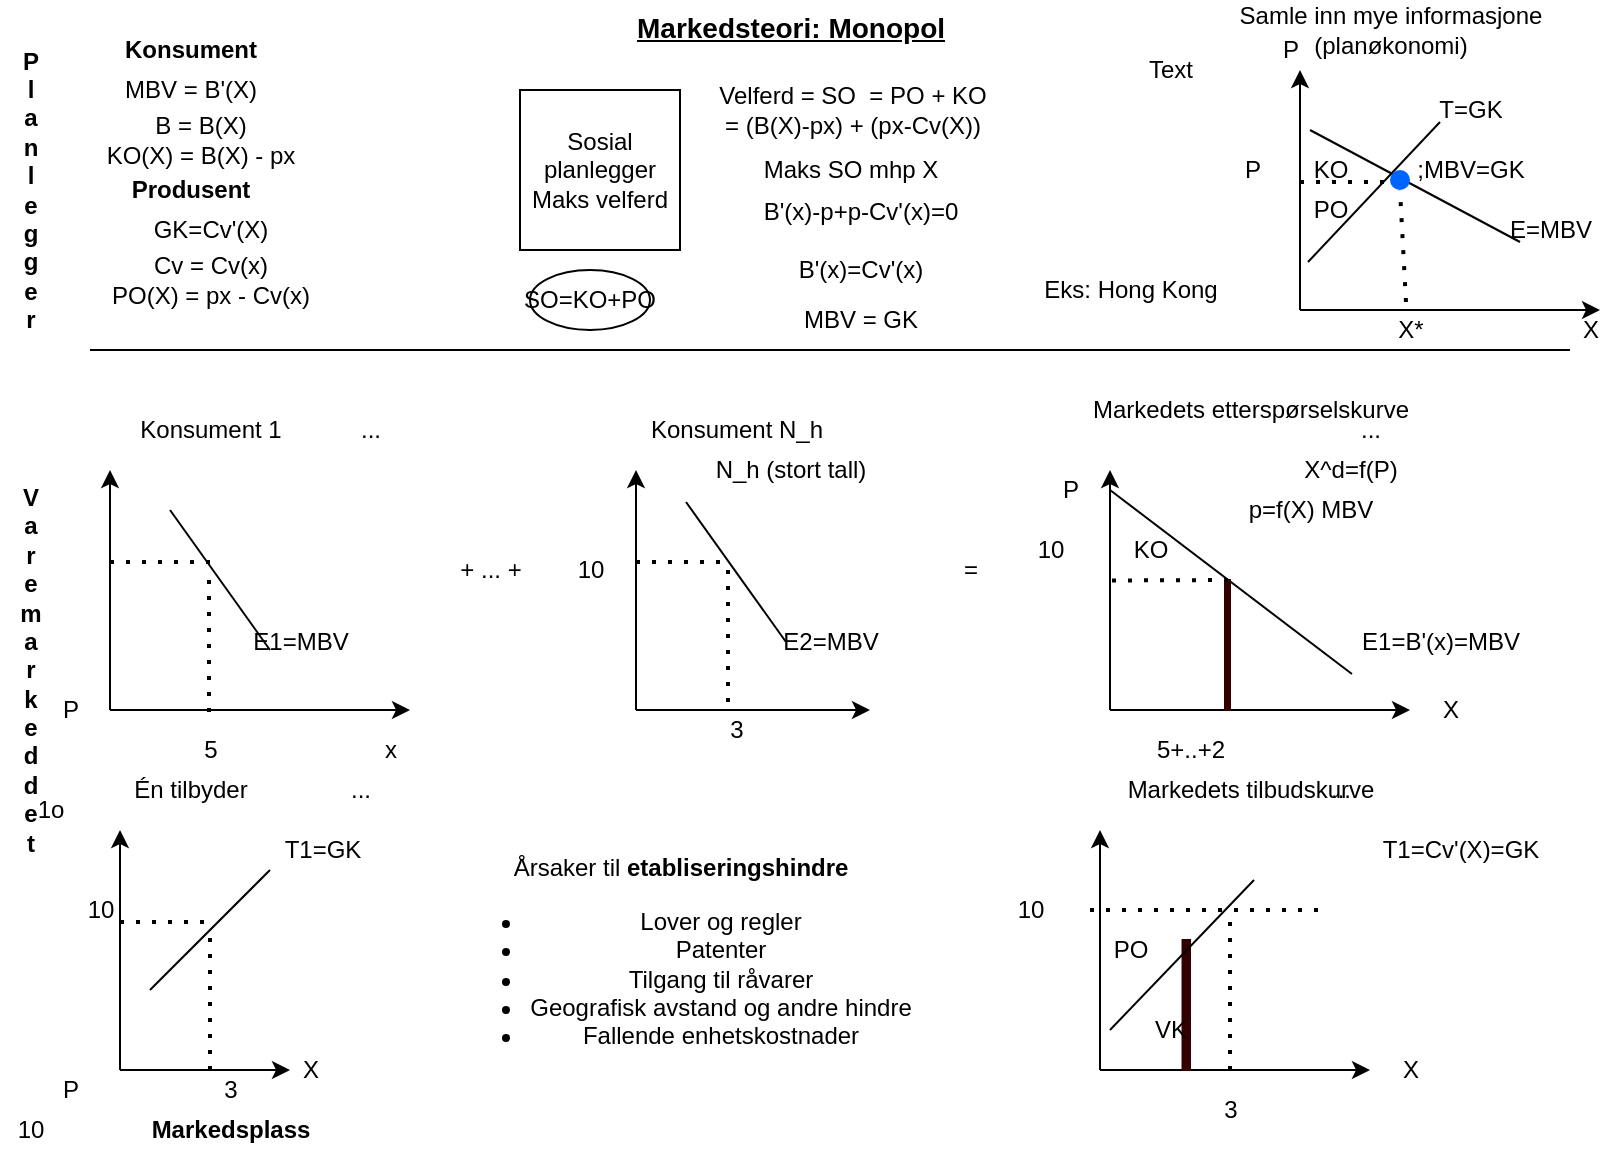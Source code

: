<mxfile version="13.9.9" type="device"><diagram id="UaC9sKYSoofSCSLUNyeq" name="Page-1"><mxGraphModel dx="1660" dy="859" grid="1" gridSize="10" guides="1" tooltips="0" connect="1" arrows="1" fold="1" page="1" pageScale="1" pageWidth="827" pageHeight="1169" math="0" shadow="0"><root><mxCell id="0"/><mxCell id="1" parent="0"/><mxCell id="4jfofntSCWjQ7qzGi0_p-9" value="Konsument 1" style="text;html=1;align=center;verticalAlign=middle;resizable=0;points=[];autosize=1;" parent="1" vertex="1"><mxGeometry x="75" y="210" width="90" height="20" as="geometry"/></mxCell><mxCell id="4jfofntSCWjQ7qzGi0_p-19" value="" style="endArrow=classic;html=1;" parent="1" edge="1"><mxGeometry width="50" height="50" relative="1" as="geometry"><mxPoint x="70" y="360" as="sourcePoint"/><mxPoint x="70" y="240" as="targetPoint"/></mxGeometry></mxCell><mxCell id="4jfofntSCWjQ7qzGi0_p-20" value="" style="endArrow=classic;html=1;" parent="1" edge="1"><mxGeometry width="50" height="50" relative="1" as="geometry"><mxPoint x="70" y="360" as="sourcePoint"/><mxPoint x="220" y="360" as="targetPoint"/></mxGeometry></mxCell><mxCell id="4jfofntSCWjQ7qzGi0_p-22" value="" style="endArrow=none;html=1;" parent="1" edge="1"><mxGeometry width="50" height="50" relative="1" as="geometry"><mxPoint x="100" y="260" as="sourcePoint"/><mxPoint x="150" y="330" as="targetPoint"/></mxGeometry></mxCell><mxCell id="4jfofntSCWjQ7qzGi0_p-24" value="E1=MBV" style="text;html=1;align=center;verticalAlign=middle;resizable=0;points=[];autosize=1;" parent="1" vertex="1"><mxGeometry x="135" y="316" width="60" height="20" as="geometry"/></mxCell><mxCell id="4jfofntSCWjQ7qzGi0_p-25" value="" style="endArrow=none;dashed=1;html=1;dashPattern=1 3;strokeWidth=2;" parent="1" edge="1"><mxGeometry width="50" height="50" relative="1" as="geometry"><mxPoint x="119.5" y="361" as="sourcePoint"/><mxPoint x="119.5" y="291" as="targetPoint"/></mxGeometry></mxCell><mxCell id="4jfofntSCWjQ7qzGi0_p-26" value="" style="endArrow=none;dashed=1;html=1;dashPattern=1 3;strokeWidth=2;" parent="1" edge="1"><mxGeometry width="50" height="50" relative="1" as="geometry"><mxPoint x="70" y="286" as="sourcePoint"/><mxPoint x="120" y="286" as="targetPoint"/></mxGeometry></mxCell><mxCell id="4jfofntSCWjQ7qzGi0_p-68" value="Konsument N_h" style="text;html=1;align=center;verticalAlign=middle;resizable=0;points=[];autosize=1;" parent="1" vertex="1"><mxGeometry x="333" y="210" width="100" height="20" as="geometry"/></mxCell><mxCell id="4jfofntSCWjQ7qzGi0_p-69" value="" style="endArrow=classic;html=1;" parent="1" edge="1"><mxGeometry width="50" height="50" relative="1" as="geometry"><mxPoint x="333" y="360" as="sourcePoint"/><mxPoint x="333" y="240" as="targetPoint"/></mxGeometry></mxCell><mxCell id="4jfofntSCWjQ7qzGi0_p-70" value="" style="endArrow=classic;html=1;" parent="1" edge="1"><mxGeometry width="50" height="50" relative="1" as="geometry"><mxPoint x="333" y="360" as="sourcePoint"/><mxPoint x="450" y="360" as="targetPoint"/></mxGeometry></mxCell><mxCell id="4jfofntSCWjQ7qzGi0_p-71" value="" style="endArrow=none;html=1;" parent="1" edge="1"><mxGeometry width="50" height="50" relative="1" as="geometry"><mxPoint x="358" y="256" as="sourcePoint"/><mxPoint x="408" y="326" as="targetPoint"/></mxGeometry></mxCell><mxCell id="4jfofntSCWjQ7qzGi0_p-72" value="E2=MBV" style="text;html=1;align=center;verticalAlign=middle;resizable=0;points=[];autosize=1;" parent="1" vertex="1"><mxGeometry x="400" y="316" width="60" height="20" as="geometry"/></mxCell><mxCell id="4jfofntSCWjQ7qzGi0_p-73" value="" style="endArrow=none;dashed=1;html=1;dashPattern=1 3;strokeWidth=2;" parent="1" edge="1"><mxGeometry width="50" height="50" relative="1" as="geometry"><mxPoint x="379" y="356" as="sourcePoint"/><mxPoint x="379" y="286" as="targetPoint"/></mxGeometry></mxCell><mxCell id="4jfofntSCWjQ7qzGi0_p-74" value="" style="endArrow=none;dashed=1;html=1;dashPattern=1 3;strokeWidth=2;" parent="1" edge="1"><mxGeometry width="50" height="50" relative="1" as="geometry"><mxPoint x="333" y="286" as="sourcePoint"/><mxPoint x="380" y="286" as="targetPoint"/></mxGeometry></mxCell><mxCell id="4jfofntSCWjQ7qzGi0_p-75" value="" style="endArrow=classic;html=1;" parent="1" edge="1"><mxGeometry width="50" height="50" relative="1" as="geometry"><mxPoint x="75" y="540" as="sourcePoint"/><mxPoint x="75" y="420" as="targetPoint"/></mxGeometry></mxCell><mxCell id="4jfofntSCWjQ7qzGi0_p-76" value="" style="endArrow=classic;html=1;" parent="1" edge="1"><mxGeometry width="50" height="50" relative="1" as="geometry"><mxPoint x="75" y="540" as="sourcePoint"/><mxPoint x="160" y="540" as="targetPoint"/></mxGeometry></mxCell><mxCell id="4jfofntSCWjQ7qzGi0_p-77" value="" style="endArrow=none;html=1;" parent="1" edge="1"><mxGeometry width="50" height="50" relative="1" as="geometry"><mxPoint x="90" y="500" as="sourcePoint"/><mxPoint x="150" y="440" as="targetPoint"/></mxGeometry></mxCell><mxCell id="4jfofntSCWjQ7qzGi0_p-79" value="T1=GK" style="text;html=1;align=center;verticalAlign=middle;resizable=0;points=[];autosize=1;" parent="1" vertex="1"><mxGeometry x="151" y="420" width="50" height="20" as="geometry"/></mxCell><mxCell id="4jfofntSCWjQ7qzGi0_p-82" value="" style="endArrow=none;dashed=1;html=1;dashPattern=1 3;strokeWidth=2;" parent="1" edge="1"><mxGeometry width="50" height="50" relative="1" as="geometry"><mxPoint x="75" y="466" as="sourcePoint"/><mxPoint x="120" y="466" as="targetPoint"/></mxGeometry></mxCell><mxCell id="4jfofntSCWjQ7qzGi0_p-103" value="Én tilbyder" style="text;html=1;align=center;verticalAlign=middle;resizable=0;points=[];autosize=1;" parent="1" vertex="1"><mxGeometry x="75" y="390" width="70" height="20" as="geometry"/></mxCell><mxCell id="4jfofntSCWjQ7qzGi0_p-105" value="" style="endArrow=none;dashed=1;html=1;dashPattern=1 3;strokeWidth=2;" parent="1" edge="1"><mxGeometry width="50" height="50" relative="1" as="geometry"><mxPoint x="120" y="540" as="sourcePoint"/><mxPoint x="120" y="470" as="targetPoint"/></mxGeometry></mxCell><mxCell id="RfmI9KxuQx1JF9uNucxi-1" value="P" style="text;html=1;align=center;verticalAlign=middle;resizable=0;points=[];autosize=1;" parent="1" vertex="1"><mxGeometry x="40" y="350" width="20" height="20" as="geometry"/></mxCell><mxCell id="RfmI9KxuQx1JF9uNucxi-2" value="x" style="text;html=1;align=center;verticalAlign=middle;resizable=0;points=[];autosize=1;" parent="1" vertex="1"><mxGeometry x="200" y="370" width="20" height="20" as="geometry"/></mxCell><mxCell id="RfmI9KxuQx1JF9uNucxi-3" value="P" style="text;html=1;align=center;verticalAlign=middle;resizable=0;points=[];autosize=1;" parent="1" vertex="1"><mxGeometry x="40" y="540" width="20" height="20" as="geometry"/></mxCell><mxCell id="RfmI9KxuQx1JF9uNucxi-4" value="X" style="text;html=1;align=center;verticalAlign=middle;resizable=0;points=[];autosize=1;" parent="1" vertex="1"><mxGeometry x="160" y="530" width="20" height="20" as="geometry"/></mxCell><mxCell id="FjOFQ61nK9uP9YtJUW2S-2" value="..." style="text;html=1;align=center;verticalAlign=middle;resizable=0;points=[];autosize=1;" parent="1" vertex="1"><mxGeometry x="185" y="210" width="30" height="20" as="geometry"/></mxCell><mxCell id="FjOFQ61nK9uP9YtJUW2S-3" value="..." style="text;html=1;align=center;verticalAlign=middle;resizable=0;points=[];autosize=1;" parent="1" vertex="1"><mxGeometry x="180" y="390" width="30" height="20" as="geometry"/></mxCell><mxCell id="uVUYoFyOHxd7aYqkNRwK-2" value="&lt;font style=&quot;font-size: 14px&quot;&gt;&lt;u&gt;Markedsteori: Monopol&lt;/u&gt;&lt;/font&gt;" style="text;html=1;align=center;verticalAlign=middle;resizable=0;points=[];autosize=1;fontStyle=1" parent="1" vertex="1"><mxGeometry x="325" y="9" width="170" height="20" as="geometry"/></mxCell><mxCell id="uVUYoFyOHxd7aYqkNRwK-3" value="Sosial planlegger&lt;br&gt;Maks velferd" style="whiteSpace=wrap;html=1;aspect=fixed;" parent="1" vertex="1"><mxGeometry x="275" y="50" width="80" height="80" as="geometry"/></mxCell><mxCell id="uVUYoFyOHxd7aYqkNRwK-4" value="Velferd = SO&amp;nbsp; = PO + KO&lt;br&gt;= (B(X)-px) + (px-Cv(X))" style="text;html=1;align=center;verticalAlign=middle;resizable=0;points=[];autosize=1;" parent="1" vertex="1"><mxGeometry x="366" y="45" width="150" height="30" as="geometry"/></mxCell><mxCell id="uVUYoFyOHxd7aYqkNRwK-5" value="&lt;b&gt;Markedsplass&lt;/b&gt;" style="text;html=1;align=center;verticalAlign=middle;resizable=0;points=[];autosize=1;" parent="1" vertex="1"><mxGeometry x="85" y="560" width="90" height="20" as="geometry"/></mxCell><mxCell id="uVUYoFyOHxd7aYqkNRwK-6" value="Markedets etterspørselskurve" style="text;html=1;align=center;verticalAlign=middle;resizable=0;points=[];autosize=1;" parent="1" vertex="1"><mxGeometry x="555" y="200" width="170" height="20" as="geometry"/></mxCell><mxCell id="uVUYoFyOHxd7aYqkNRwK-7" value="" style="endArrow=classic;html=1;" parent="1" edge="1"><mxGeometry width="50" height="50" relative="1" as="geometry"><mxPoint x="570" y="360" as="sourcePoint"/><mxPoint x="570" y="240" as="targetPoint"/></mxGeometry></mxCell><mxCell id="uVUYoFyOHxd7aYqkNRwK-8" value="" style="endArrow=classic;html=1;" parent="1" edge="1"><mxGeometry width="50" height="50" relative="1" as="geometry"><mxPoint x="570" y="360" as="sourcePoint"/><mxPoint x="720" y="360" as="targetPoint"/></mxGeometry></mxCell><mxCell id="uVUYoFyOHxd7aYqkNRwK-9" value="" style="endArrow=none;html=1;entryX=0.011;entryY=1.3;entryDx=0;entryDy=0;entryPerimeter=0;" parent="1" target="uVUYoFyOHxd7aYqkNRwK-10" edge="1"><mxGeometry width="50" height="50" relative="1" as="geometry"><mxPoint x="570" y="250" as="sourcePoint"/><mxPoint x="630" y="350" as="targetPoint"/></mxGeometry></mxCell><mxCell id="uVUYoFyOHxd7aYqkNRwK-10" value="E1=B'(x)=MBV" style="text;html=1;align=center;verticalAlign=middle;resizable=0;points=[];autosize=1;" parent="1" vertex="1"><mxGeometry x="690" y="316" width="90" height="20" as="geometry"/></mxCell><mxCell id="uVUYoFyOHxd7aYqkNRwK-13" value="P" style="text;html=1;align=center;verticalAlign=middle;resizable=0;points=[];autosize=1;" parent="1" vertex="1"><mxGeometry x="540" y="240" width="20" height="20" as="geometry"/></mxCell><mxCell id="uVUYoFyOHxd7aYqkNRwK-14" value="..." style="text;html=1;align=center;verticalAlign=middle;resizable=0;points=[];autosize=1;" parent="1" vertex="1"><mxGeometry x="685" y="210" width="30" height="20" as="geometry"/></mxCell><mxCell id="uVUYoFyOHxd7aYqkNRwK-15" value="" style="endArrow=classic;html=1;" parent="1" edge="1"><mxGeometry width="50" height="50" relative="1" as="geometry"><mxPoint x="565" y="540" as="sourcePoint"/><mxPoint x="565" y="420" as="targetPoint"/></mxGeometry></mxCell><mxCell id="uVUYoFyOHxd7aYqkNRwK-16" value="" style="endArrow=classic;html=1;" parent="1" edge="1"><mxGeometry width="50" height="50" relative="1" as="geometry"><mxPoint x="565" y="540" as="sourcePoint"/><mxPoint x="700" y="540" as="targetPoint"/></mxGeometry></mxCell><mxCell id="uVUYoFyOHxd7aYqkNRwK-18" value="T1=Cv'(X)=GK" style="text;html=1;align=center;verticalAlign=middle;resizable=0;points=[];autosize=1;" parent="1" vertex="1"><mxGeometry x="700" y="420" width="90" height="20" as="geometry"/></mxCell><mxCell id="uVUYoFyOHxd7aYqkNRwK-20" value="Markedets tilbudskurve" style="text;html=1;align=center;verticalAlign=middle;resizable=0;points=[];autosize=1;" parent="1" vertex="1"><mxGeometry x="570" y="390" width="140" height="20" as="geometry"/></mxCell><mxCell id="uVUYoFyOHxd7aYqkNRwK-22" value="X" style="text;html=1;align=center;verticalAlign=middle;resizable=0;points=[];autosize=1;" parent="1" vertex="1"><mxGeometry x="710" y="530" width="20" height="20" as="geometry"/></mxCell><mxCell id="uVUYoFyOHxd7aYqkNRwK-23" value="..." style="text;html=1;align=center;verticalAlign=middle;resizable=0;points=[];autosize=1;" parent="1" vertex="1"><mxGeometry x="670" y="390" width="30" height="20" as="geometry"/></mxCell><mxCell id="uVUYoFyOHxd7aYqkNRwK-24" value="B = B(X)&lt;br&gt;KO(X) = B(X) - px" style="text;html=1;align=center;verticalAlign=middle;resizable=0;points=[];autosize=1;" parent="1" vertex="1"><mxGeometry x="60" y="60" width="110" height="30" as="geometry"/></mxCell><mxCell id="uVUYoFyOHxd7aYqkNRwK-26" value="Cv = Cv(x)&lt;br&gt;PO(X) = px - Cv(x)" style="text;html=1;align=center;verticalAlign=middle;resizable=0;points=[];autosize=1;" parent="1" vertex="1"><mxGeometry x="65" y="130" width="110" height="30" as="geometry"/></mxCell><mxCell id="uVUYoFyOHxd7aYqkNRwK-27" value="X" style="text;html=1;align=center;verticalAlign=middle;resizable=0;points=[];autosize=1;" parent="1" vertex="1"><mxGeometry x="730" y="350" width="20" height="20" as="geometry"/></mxCell><mxCell id="uVUYoFyOHxd7aYqkNRwK-32" value="Maks SO mhp X" style="text;html=1;align=center;verticalAlign=middle;resizable=0;points=[];autosize=1;" parent="1" vertex="1"><mxGeometry x="390" y="80" width="100" height="20" as="geometry"/></mxCell><mxCell id="uVUYoFyOHxd7aYqkNRwK-33" value="B'(x)-p+p-Cv'(x)=0&lt;br&gt;&lt;br&gt;B'(x)=Cv'(x)" style="text;html=1;align=center;verticalAlign=middle;resizable=0;points=[];autosize=1;" parent="1" vertex="1"><mxGeometry x="390" y="100" width="110" height="50" as="geometry"/></mxCell><mxCell id="uVUYoFyOHxd7aYqkNRwK-34" value="=" style="text;html=1;align=center;verticalAlign=middle;resizable=0;points=[];autosize=1;" parent="1" vertex="1"><mxGeometry x="490" y="280" width="20" height="20" as="geometry"/></mxCell><mxCell id="ws_cWT_w9OTCGzsFhoSv-1" value="" style="endArrow=none;html=1;" parent="1" edge="1"><mxGeometry width="50" height="50" relative="1" as="geometry"><mxPoint x="60" y="180" as="sourcePoint"/><mxPoint x="800" y="180" as="targetPoint"/></mxGeometry></mxCell><mxCell id="ws_cWT_w9OTCGzsFhoSv-2" value="MBV = GK" style="text;html=1;align=center;verticalAlign=middle;resizable=0;points=[];autosize=1;" parent="1" vertex="1"><mxGeometry x="410" y="155" width="70" height="20" as="geometry"/></mxCell><mxCell id="ws_cWT_w9OTCGzsFhoSv-3" value="" style="endArrow=classic;html=1;" parent="1" edge="1"><mxGeometry width="50" height="50" relative="1" as="geometry"><mxPoint x="665" y="160" as="sourcePoint"/><mxPoint x="665" y="40" as="targetPoint"/></mxGeometry></mxCell><mxCell id="ws_cWT_w9OTCGzsFhoSv-4" value="" style="endArrow=classic;html=1;" parent="1" edge="1"><mxGeometry width="50" height="50" relative="1" as="geometry"><mxPoint x="665" y="160" as="sourcePoint"/><mxPoint x="815" y="160" as="targetPoint"/></mxGeometry></mxCell><mxCell id="ws_cWT_w9OTCGzsFhoSv-5" value="" style="endArrow=none;html=1;" parent="1" edge="1"><mxGeometry width="50" height="50" relative="1" as="geometry"><mxPoint x="669" y="136" as="sourcePoint"/><mxPoint x="735" y="66" as="targetPoint"/></mxGeometry></mxCell><mxCell id="ws_cWT_w9OTCGzsFhoSv-6" value="" style="endArrow=none;html=1;" parent="1" edge="1"><mxGeometry width="50" height="50" relative="1" as="geometry"><mxPoint x="670" y="70" as="sourcePoint"/><mxPoint x="775" y="126" as="targetPoint"/></mxGeometry></mxCell><mxCell id="ws_cWT_w9OTCGzsFhoSv-8" value="" style="endArrow=none;dashed=1;html=1;dashPattern=1 3;strokeWidth=2;" parent="1" edge="1"><mxGeometry width="50" height="50" relative="1" as="geometry"><mxPoint x="665" y="96" as="sourcePoint"/><mxPoint x="710" y="96" as="targetPoint"/></mxGeometry></mxCell><mxCell id="ws_cWT_w9OTCGzsFhoSv-10" value="" style="endArrow=none;dashed=1;html=1;dashPattern=1 3;strokeWidth=2;" parent="1" edge="1"><mxGeometry width="50" height="50" relative="1" as="geometry"><mxPoint x="718" y="156" as="sourcePoint"/><mxPoint x="715" y="100" as="targetPoint"/></mxGeometry></mxCell><mxCell id="ws_cWT_w9OTCGzsFhoSv-11" value="P" style="text;html=1;align=center;verticalAlign=middle;resizable=0;points=[];autosize=1;" parent="1" vertex="1"><mxGeometry x="650" y="20" width="20" height="20" as="geometry"/></mxCell><mxCell id="ws_cWT_w9OTCGzsFhoSv-12" value="X" style="text;html=1;align=center;verticalAlign=middle;resizable=0;points=[];autosize=1;" parent="1" vertex="1"><mxGeometry x="800" y="160" width="20" height="20" as="geometry"/></mxCell><mxCell id="ws_cWT_w9OTCGzsFhoSv-13" value="T=GK" style="text;html=1;align=center;verticalAlign=middle;resizable=0;points=[];autosize=1;" parent="1" vertex="1"><mxGeometry x="725" y="50" width="50" height="20" as="geometry"/></mxCell><mxCell id="ws_cWT_w9OTCGzsFhoSv-14" value="E=MBV" style="text;html=1;align=center;verticalAlign=middle;resizable=0;points=[];autosize=1;" parent="1" vertex="1"><mxGeometry x="760" y="110" width="60" height="20" as="geometry"/></mxCell><mxCell id="ws_cWT_w9OTCGzsFhoSv-15" value="&lt;b&gt;P&lt;br&gt;l&lt;br&gt;a&lt;br&gt;n&lt;br&gt;l&lt;br&gt;e&lt;br&gt;g&lt;br&gt;g&lt;br&gt;e&lt;br&gt;r&lt;/b&gt;" style="text;html=1;align=center;verticalAlign=middle;resizable=0;points=[];autosize=1;" parent="1" vertex="1"><mxGeometry x="20" y="25" width="20" height="150" as="geometry"/></mxCell><mxCell id="ws_cWT_w9OTCGzsFhoSv-16" value=";MBV=GK" style="text;html=1;align=center;verticalAlign=middle;resizable=0;points=[];autosize=1;" parent="1" vertex="1"><mxGeometry x="715" y="80" width="70" height="20" as="geometry"/></mxCell><mxCell id="ws_cWT_w9OTCGzsFhoSv-18" value="X*" style="text;html=1;align=center;verticalAlign=middle;resizable=0;points=[];autosize=1;" parent="1" vertex="1"><mxGeometry x="705" y="160" width="30" height="20" as="geometry"/></mxCell><mxCell id="ws_cWT_w9OTCGzsFhoSv-21" value="P" style="text;html=1;align=center;verticalAlign=middle;resizable=0;points=[];autosize=1;" parent="1" vertex="1"><mxGeometry x="631" y="80" width="20" height="20" as="geometry"/></mxCell><mxCell id="ws_cWT_w9OTCGzsFhoSv-22" value="+ ... +" style="text;html=1;align=center;verticalAlign=middle;resizable=0;points=[];autosize=1;" parent="1" vertex="1"><mxGeometry x="235" y="280" width="50" height="20" as="geometry"/></mxCell><mxCell id="ws_cWT_w9OTCGzsFhoSv-24" value="KO" style="text;html=1;align=center;verticalAlign=middle;resizable=0;points=[];autosize=1;" parent="1" vertex="1"><mxGeometry x="665" y="80" width="30" height="20" as="geometry"/></mxCell><mxCell id="ws_cWT_w9OTCGzsFhoSv-25" value="PO" style="text;html=1;align=center;verticalAlign=middle;resizable=0;points=[];autosize=1;" parent="1" vertex="1"><mxGeometry x="665" y="100" width="30" height="20" as="geometry"/></mxCell><mxCell id="ws_cWT_w9OTCGzsFhoSv-88" value="&lt;b&gt;V&lt;br&gt;a&lt;br&gt;r&lt;br&gt;e&lt;br&gt;m&lt;br&gt;a&lt;br&gt;r&lt;br&gt;k&lt;br&gt;e&lt;br&gt;d&lt;br&gt;d&lt;br&gt;e&lt;br&gt;t&lt;/b&gt;" style="text;html=1;align=center;verticalAlign=middle;resizable=0;points=[];autosize=1;" parent="1" vertex="1"><mxGeometry x="15" y="245" width="30" height="190" as="geometry"/></mxCell><mxCell id="ws_cWT_w9OTCGzsFhoSv-116" value="" style="rounded=0;whiteSpace=wrap;html=1;shadow=0;strokeColor=#330000;fillColor=#330000;rotation=-90;" parent="1" vertex="1"><mxGeometry x="596.25" y="326.25" width="65" height="2.5" as="geometry"/></mxCell><mxCell id="ws_cWT_w9OTCGzsFhoSv-117" value="" style="rounded=0;whiteSpace=wrap;html=1;shadow=0;strokeColor=#330000;fillColor=#330000;rotation=-90;" parent="1" vertex="1"><mxGeometry x="575.63" y="505.63" width="65" height="3.75" as="geometry"/></mxCell><mxCell id="_k620QT3Vf89Waw7KY7F-1" value="Årsaker til &lt;b&gt;etabliseringshindre&lt;/b&gt;&lt;br&gt;&lt;ul&gt;&lt;li&gt;Lover og regler&lt;/li&gt;&lt;li&gt;Patenter&lt;/li&gt;&lt;li&gt;Tilgang til råvarer&lt;/li&gt;&lt;li&gt;Geografisk avstand og andre hindre&lt;/li&gt;&lt;li&gt;Fallende enhetskostnader&lt;/li&gt;&lt;/ul&gt;" style="text;html=1;align=center;verticalAlign=middle;resizable=0;points=[];autosize=1;" parent="1" vertex="1"><mxGeometry x="230" y="432" width="250" height="110" as="geometry"/></mxCell><mxCell id="sXRdT06l4fvoxPcqNNi0-1" value="MBV = B'(X)" style="text;html=1;align=center;verticalAlign=middle;resizable=0;points=[];autosize=1;" parent="1" vertex="1"><mxGeometry x="70" y="40" width="80" height="20" as="geometry"/></mxCell><mxCell id="sXRdT06l4fvoxPcqNNi0-2" value="GK=Cv'(X)" style="text;html=1;align=center;verticalAlign=middle;resizable=0;points=[];autosize=1;" parent="1" vertex="1"><mxGeometry x="85" y="110" width="70" height="20" as="geometry"/></mxCell><mxCell id="JFrFKe2lWpG7e1fNstjl-1" value="SO=KO+PO" style="ellipse;whiteSpace=wrap;html=1;" parent="1" vertex="1"><mxGeometry x="280" y="140" width="60" height="30" as="geometry"/></mxCell><mxCell id="S41qOGm5ZOq7FFRaXXHq-1" value="" style="endArrow=none;dashed=1;html=1;dashPattern=1 3;strokeWidth=2;" parent="1" edge="1"><mxGeometry width="50" height="50" relative="1" as="geometry"><mxPoint x="571" y="295.25" as="sourcePoint"/><mxPoint x="630" y="295" as="targetPoint"/></mxGeometry></mxCell><mxCell id="S41qOGm5ZOq7FFRaXXHq-2" value="KO" style="text;html=1;align=center;verticalAlign=middle;resizable=0;points=[];autosize=1;" parent="1" vertex="1"><mxGeometry x="575" y="270" width="30" height="20" as="geometry"/></mxCell><mxCell id="S41qOGm5ZOq7FFRaXXHq-3" value="&lt;b&gt;Konsument&lt;/b&gt;" style="text;html=1;align=center;verticalAlign=middle;resizable=0;points=[];autosize=1;" parent="1" vertex="1"><mxGeometry x="70" y="20" width="80" height="20" as="geometry"/></mxCell><mxCell id="S41qOGm5ZOq7FFRaXXHq-4" value="&lt;b&gt;Produsent&lt;/b&gt;" style="text;html=1;align=center;verticalAlign=middle;resizable=0;points=[];autosize=1;" parent="1" vertex="1"><mxGeometry x="75" y="90" width="70" height="20" as="geometry"/></mxCell><mxCell id="S41qOGm5ZOq7FFRaXXHq-6" value="" style="endArrow=none;dashed=1;html=1;dashPattern=1 3;strokeWidth=2;" parent="1" edge="1"><mxGeometry width="50" height="50" relative="1" as="geometry"><mxPoint x="630" y="540" as="sourcePoint"/><mxPoint x="630" y="460" as="targetPoint"/></mxGeometry></mxCell><mxCell id="S41qOGm5ZOq7FFRaXXHq-7" value="VK" style="text;html=1;align=center;verticalAlign=middle;resizable=0;points=[];autosize=1;" parent="1" vertex="1"><mxGeometry x="585" y="510" width="30" height="20" as="geometry"/></mxCell><mxCell id="S41qOGm5ZOq7FFRaXXHq-8" value="" style="endArrow=none;dashed=1;html=1;dashPattern=1 3;strokeWidth=2;" parent="1" edge="1"><mxGeometry width="50" height="50" relative="1" as="geometry"><mxPoint x="560" y="460" as="sourcePoint"/><mxPoint x="680" y="460" as="targetPoint"/></mxGeometry></mxCell><mxCell id="S41qOGm5ZOq7FFRaXXHq-10" value="" style="shape=ellipse;fillColor=#0065FF;strokeColor=none;html=1" parent="1" vertex="1"><mxGeometry x="710" y="90" width="10" height="10" as="geometry"/></mxCell><mxCell id="S41qOGm5ZOq7FFRaXXHq-11" value="N_h (stort tall)" style="text;html=1;align=center;verticalAlign=middle;resizable=0;points=[];autosize=1;" parent="1" vertex="1"><mxGeometry x="365" y="230" width="90" height="20" as="geometry"/></mxCell><mxCell id="S41qOGm5ZOq7FFRaXXHq-14" value="1o" style="text;html=1;align=center;verticalAlign=middle;resizable=0;points=[];autosize=1;" parent="1" vertex="1"><mxGeometry x="25" y="400" width="30" height="20" as="geometry"/></mxCell><mxCell id="S41qOGm5ZOq7FFRaXXHq-15" value="5" style="text;html=1;align=center;verticalAlign=middle;resizable=0;points=[];autosize=1;" parent="1" vertex="1"><mxGeometry x="110" y="370" width="20" height="20" as="geometry"/></mxCell><mxCell id="S41qOGm5ZOq7FFRaXXHq-16" value="10" style="text;html=1;align=center;verticalAlign=middle;resizable=0;points=[];autosize=1;" parent="1" vertex="1"><mxGeometry x="295" y="280" width="30" height="20" as="geometry"/></mxCell><mxCell id="S41qOGm5ZOq7FFRaXXHq-17" value="3" style="text;html=1;align=center;verticalAlign=middle;resizable=0;points=[];autosize=1;" parent="1" vertex="1"><mxGeometry x="373" y="360" width="20" height="20" as="geometry"/></mxCell><mxCell id="S41qOGm5ZOq7FFRaXXHq-18" value="10" style="text;html=1;align=center;verticalAlign=middle;resizable=0;points=[];autosize=1;" parent="1" vertex="1"><mxGeometry x="525" y="270" width="30" height="20" as="geometry"/></mxCell><mxCell id="S41qOGm5ZOq7FFRaXXHq-19" value="5+..+2" style="text;html=1;align=center;verticalAlign=middle;resizable=0;points=[];autosize=1;" parent="1" vertex="1"><mxGeometry x="585" y="370" width="50" height="20" as="geometry"/></mxCell><mxCell id="S41qOGm5ZOq7FFRaXXHq-20" value="10" style="text;html=1;align=center;verticalAlign=middle;resizable=0;points=[];autosize=1;" parent="1" vertex="1"><mxGeometry x="15" y="560" width="30" height="20" as="geometry"/></mxCell><mxCell id="S41qOGm5ZOq7FFRaXXHq-22" value="3" style="text;html=1;align=center;verticalAlign=middle;resizable=0;points=[];autosize=1;" parent="1" vertex="1"><mxGeometry x="120" y="540" width="20" height="20" as="geometry"/></mxCell><mxCell id="S41qOGm5ZOq7FFRaXXHq-25" value="10" style="text;html=1;align=center;verticalAlign=middle;resizable=0;points=[];autosize=1;" parent="1" vertex="1"><mxGeometry x="515" y="450" width="30" height="20" as="geometry"/></mxCell><mxCell id="S41qOGm5ZOq7FFRaXXHq-27" value="Eks: Hong Kong" style="text;html=1;align=center;verticalAlign=middle;resizable=0;points=[];autosize=1;" parent="1" vertex="1"><mxGeometry x="530" y="140" width="100" height="20" as="geometry"/></mxCell><mxCell id="S41qOGm5ZOq7FFRaXXHq-48" value="Text" style="text;html=1;align=center;verticalAlign=middle;resizable=0;points=[];autosize=1;" parent="1" vertex="1"><mxGeometry x="580" y="30" width="40" height="20" as="geometry"/></mxCell><mxCell id="S41qOGm5ZOq7FFRaXXHq-49" value="Samle inn mye informasjone&lt;br&gt;(planøkonomi)" style="text;html=1;align=center;verticalAlign=middle;resizable=0;points=[];autosize=1;" parent="1" vertex="1"><mxGeometry x="625" y="5" width="170" height="30" as="geometry"/></mxCell><mxCell id="pXPg775vz-Eye11gTG-8-1" value="" style="endArrow=none;html=1;" parent="1" edge="1"><mxGeometry width="50" height="50" relative="1" as="geometry"><mxPoint x="570" y="520" as="sourcePoint"/><mxPoint x="642" y="445" as="targetPoint"/></mxGeometry></mxCell><mxCell id="1TQJPNDcqEw18lg3TtTT-7" value="3" style="text;html=1;align=center;verticalAlign=middle;resizable=0;points=[];autosize=1;" parent="1" vertex="1"><mxGeometry x="620" y="550" width="20" height="20" as="geometry"/></mxCell><mxCell id="1TQJPNDcqEw18lg3TtTT-8" value="10" style="text;html=1;align=center;verticalAlign=middle;resizable=0;points=[];autosize=1;" parent="1" vertex="1"><mxGeometry x="50" y="450" width="30" height="20" as="geometry"/></mxCell><mxCell id="1TQJPNDcqEw18lg3TtTT-15" value="X^d=f(P)" style="text;html=1;align=center;verticalAlign=middle;resizable=0;points=[];autosize=1;" parent="1" vertex="1"><mxGeometry x="660" y="230" width="60" height="20" as="geometry"/></mxCell><mxCell id="1TQJPNDcqEw18lg3TtTT-16" value="p=f(X) MBV" style="text;html=1;align=center;verticalAlign=middle;resizable=0;points=[];autosize=1;" parent="1" vertex="1"><mxGeometry x="630" y="250" width="80" height="20" as="geometry"/></mxCell><mxCell id="1TQJPNDcqEw18lg3TtTT-53" value="PO" style="text;html=1;align=center;verticalAlign=middle;resizable=0;points=[];autosize=1;" parent="1" vertex="1"><mxGeometry x="565" y="470" width="30" height="20" as="geometry"/></mxCell></root></mxGraphModel></diagram></mxfile>